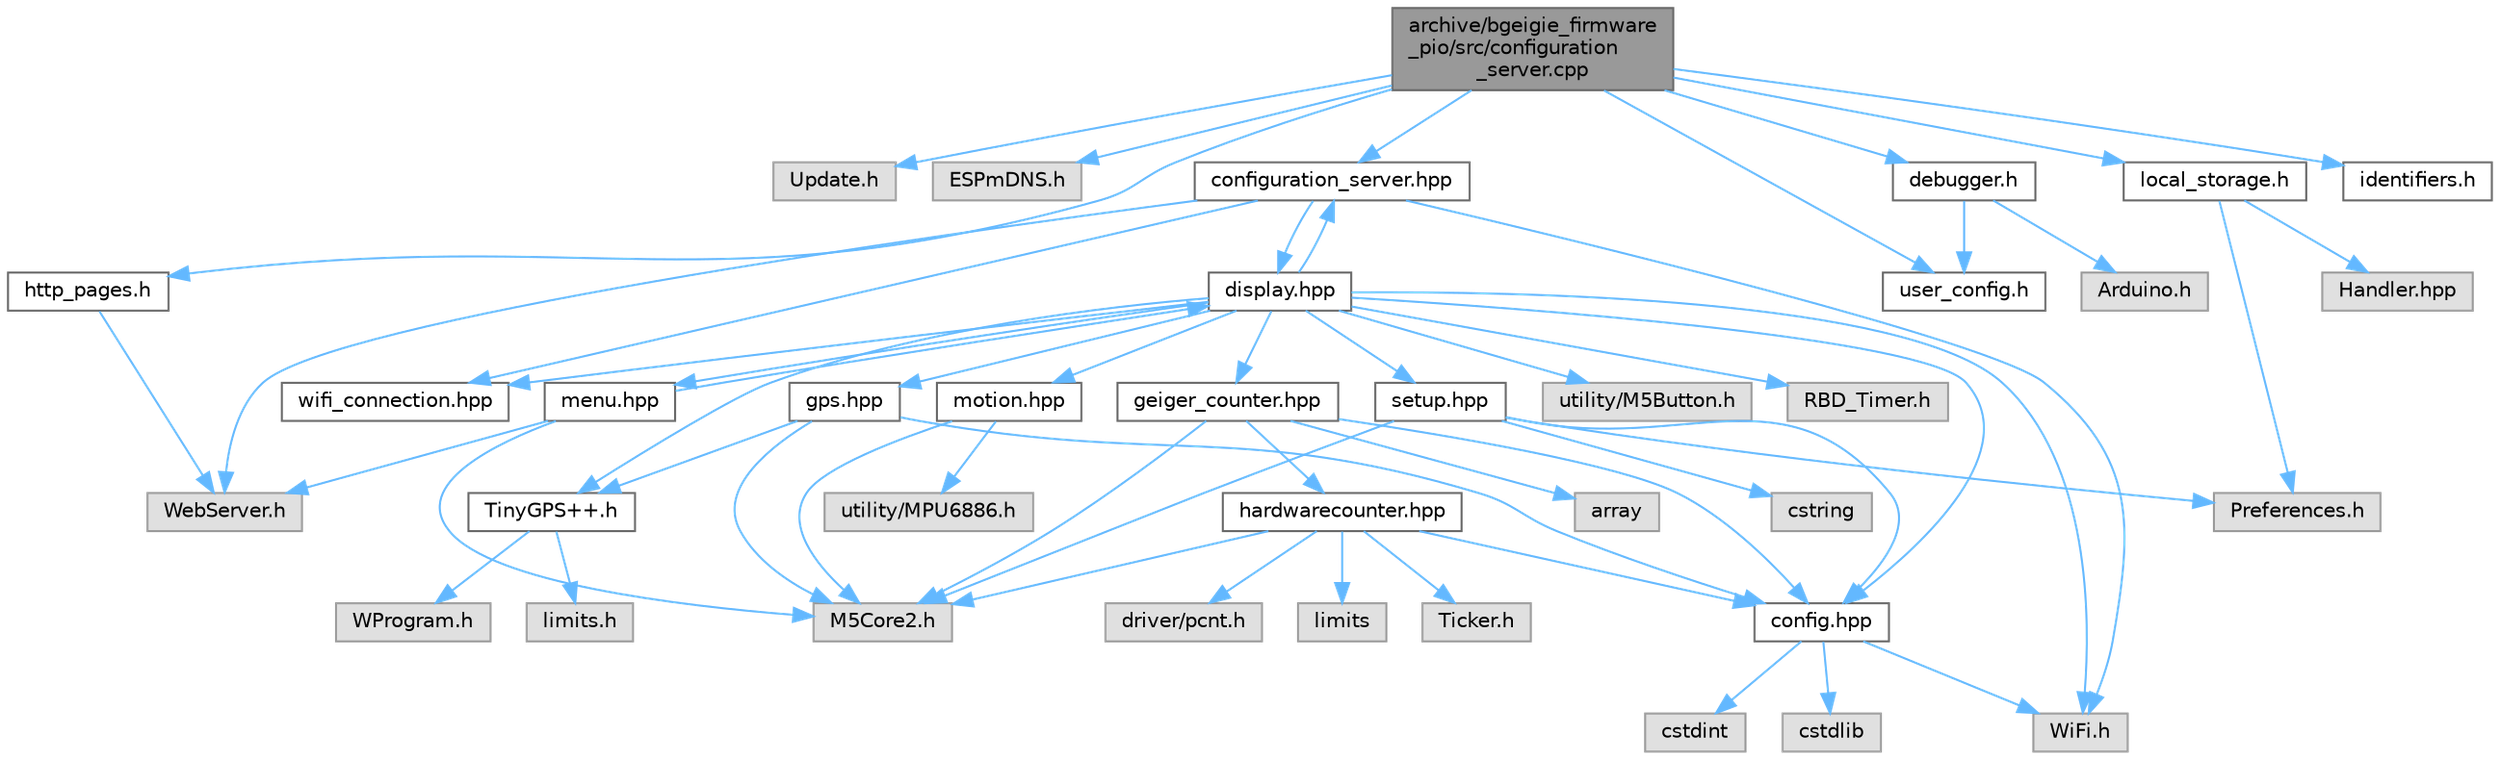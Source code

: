 digraph "archive/bgeigie_firmware_pio/src/configuration_server.cpp"
{
 // LATEX_PDF_SIZE
  bgcolor="transparent";
  edge [fontname=Helvetica,fontsize=10,labelfontname=Helvetica,labelfontsize=10];
  node [fontname=Helvetica,fontsize=10,shape=box,height=0.2,width=0.4];
  Node1 [id="Node000001",label="archive/bgeigie_firmware\l_pio/src/configuration\l_server.cpp",height=0.2,width=0.4,color="gray40", fillcolor="grey60", style="filled", fontcolor="black",tooltip=" "];
  Node1 -> Node2 [id="edge1_Node000001_Node000002",color="steelblue1",style="solid",tooltip=" "];
  Node2 [id="Node000002",label="Update.h",height=0.2,width=0.4,color="grey60", fillcolor="#E0E0E0", style="filled",tooltip=" "];
  Node1 -> Node3 [id="edge2_Node000001_Node000003",color="steelblue1",style="solid",tooltip=" "];
  Node3 [id="Node000003",label="ESPmDNS.h",height=0.2,width=0.4,color="grey60", fillcolor="#E0E0E0", style="filled",tooltip=" "];
  Node1 -> Node4 [id="edge3_Node000001_Node000004",color="steelblue1",style="solid",tooltip=" "];
  Node4 [id="Node000004",label="configuration_server.hpp",height=0.2,width=0.4,color="grey40", fillcolor="white", style="filled",URL="$configuration__server_8hpp.html",tooltip=" "];
  Node4 -> Node5 [id="edge4_Node000004_Node000005",color="steelblue1",style="solid",tooltip=" "];
  Node5 [id="Node000005",label="WiFi.h",height=0.2,width=0.4,color="grey60", fillcolor="#E0E0E0", style="filled",tooltip=" "];
  Node4 -> Node6 [id="edge5_Node000004_Node000006",color="steelblue1",style="solid",tooltip=" "];
  Node6 [id="Node000006",label="WebServer.h",height=0.2,width=0.4,color="grey60", fillcolor="#E0E0E0", style="filled",tooltip=" "];
  Node4 -> Node7 [id="edge6_Node000004_Node000007",color="steelblue1",style="solid",tooltip=" "];
  Node7 [id="Node000007",label="display.hpp",height=0.2,width=0.4,color="grey40", fillcolor="white", style="filled",URL="$include_2display_8hpp.html",tooltip=" "];
  Node7 -> Node8 [id="edge7_Node000007_Node000008",color="steelblue1",style="solid",tooltip=" "];
  Node8 [id="Node000008",label="TinyGPS++.h",height=0.2,width=0.4,color="grey40", fillcolor="white", style="filled",URL="$include_2_tiny_g_p_s_09_09_8h.html",tooltip=" "];
  Node8 -> Node9 [id="edge8_Node000008_Node000009",color="steelblue1",style="solid",tooltip=" "];
  Node9 [id="Node000009",label="WProgram.h",height=0.2,width=0.4,color="grey60", fillcolor="#E0E0E0", style="filled",tooltip=" "];
  Node8 -> Node10 [id="edge9_Node000008_Node000010",color="steelblue1",style="solid",tooltip=" "];
  Node10 [id="Node000010",label="limits.h",height=0.2,width=0.4,color="grey60", fillcolor="#E0E0E0", style="filled",tooltip=" "];
  Node7 -> Node5 [id="edge10_Node000007_Node000005",color="steelblue1",style="solid",tooltip=" "];
  Node7 -> Node11 [id="edge11_Node000007_Node000011",color="steelblue1",style="solid",tooltip=" "];
  Node11 [id="Node000011",label="config.hpp",height=0.2,width=0.4,color="grey40", fillcolor="white", style="filled",URL="$include_2config_8hpp.html",tooltip=" "];
  Node11 -> Node12 [id="edge12_Node000011_Node000012",color="steelblue1",style="solid",tooltip=" "];
  Node12 [id="Node000012",label="cstdint",height=0.2,width=0.4,color="grey60", fillcolor="#E0E0E0", style="filled",tooltip=" "];
  Node11 -> Node13 [id="edge13_Node000011_Node000013",color="steelblue1",style="solid",tooltip=" "];
  Node13 [id="Node000013",label="cstdlib",height=0.2,width=0.4,color="grey60", fillcolor="#E0E0E0", style="filled",tooltip=" "];
  Node11 -> Node5 [id="edge14_Node000011_Node000005",color="steelblue1",style="solid",tooltip=" "];
  Node7 -> Node14 [id="edge15_Node000007_Node000014",color="steelblue1",style="solid",tooltip=" "];
  Node14 [id="Node000014",label="setup.hpp",height=0.2,width=0.4,color="grey40", fillcolor="white", style="filled",URL="$include_2setup_8hpp.html",tooltip=" "];
  Node14 -> Node15 [id="edge16_Node000014_Node000015",color="steelblue1",style="solid",tooltip=" "];
  Node15 [id="Node000015",label="cstring",height=0.2,width=0.4,color="grey60", fillcolor="#E0E0E0", style="filled",tooltip=" "];
  Node14 -> Node16 [id="edge17_Node000014_Node000016",color="steelblue1",style="solid",tooltip=" "];
  Node16 [id="Node000016",label="M5Core2.h",height=0.2,width=0.4,color="grey60", fillcolor="#E0E0E0", style="filled",tooltip=" "];
  Node14 -> Node11 [id="edge18_Node000014_Node000011",color="steelblue1",style="solid",tooltip=" "];
  Node14 -> Node17 [id="edge19_Node000014_Node000017",color="steelblue1",style="solid",tooltip=" "];
  Node17 [id="Node000017",label="Preferences.h",height=0.2,width=0.4,color="grey60", fillcolor="#E0E0E0", style="filled",tooltip=" "];
  Node7 -> Node18 [id="edge20_Node000007_Node000018",color="steelblue1",style="solid",tooltip=" "];
  Node18 [id="Node000018",label="gps.hpp",height=0.2,width=0.4,color="grey40", fillcolor="white", style="filled",URL="$include_2gps_8hpp.html",tooltip=" "];
  Node18 -> Node16 [id="edge21_Node000018_Node000016",color="steelblue1",style="solid",tooltip=" "];
  Node18 -> Node8 [id="edge22_Node000018_Node000008",color="steelblue1",style="solid",tooltip=" "];
  Node18 -> Node11 [id="edge23_Node000018_Node000011",color="steelblue1",style="solid",tooltip=" "];
  Node7 -> Node19 [id="edge24_Node000007_Node000019",color="steelblue1",style="solid",tooltip=" "];
  Node19 [id="Node000019",label="geiger_counter.hpp",height=0.2,width=0.4,color="grey40", fillcolor="white", style="filled",URL="$include_2geiger__counter_8hpp.html",tooltip=" "];
  Node19 -> Node20 [id="edge25_Node000019_Node000020",color="steelblue1",style="solid",tooltip=" "];
  Node20 [id="Node000020",label="array",height=0.2,width=0.4,color="grey60", fillcolor="#E0E0E0", style="filled",tooltip=" "];
  Node19 -> Node16 [id="edge26_Node000019_Node000016",color="steelblue1",style="solid",tooltip=" "];
  Node19 -> Node11 [id="edge27_Node000019_Node000011",color="steelblue1",style="solid",tooltip=" "];
  Node19 -> Node21 [id="edge28_Node000019_Node000021",color="steelblue1",style="solid",tooltip=" "];
  Node21 [id="Node000021",label="hardwarecounter.hpp",height=0.2,width=0.4,color="grey40", fillcolor="white", style="filled",URL="$include_2hardwarecounter_8hpp.html",tooltip=" "];
  Node21 -> Node22 [id="edge29_Node000021_Node000022",color="steelblue1",style="solid",tooltip=" "];
  Node22 [id="Node000022",label="limits",height=0.2,width=0.4,color="grey60", fillcolor="#E0E0E0", style="filled",tooltip=" "];
  Node21 -> Node16 [id="edge30_Node000021_Node000016",color="steelblue1",style="solid",tooltip=" "];
  Node21 -> Node23 [id="edge31_Node000021_Node000023",color="steelblue1",style="solid",tooltip=" "];
  Node23 [id="Node000023",label="Ticker.h",height=0.2,width=0.4,color="grey60", fillcolor="#E0E0E0", style="filled",tooltip=" "];
  Node21 -> Node24 [id="edge32_Node000021_Node000024",color="steelblue1",style="solid",tooltip=" "];
  Node24 [id="Node000024",label="driver/pcnt.h",height=0.2,width=0.4,color="grey60", fillcolor="#E0E0E0", style="filled",tooltip=" "];
  Node21 -> Node11 [id="edge33_Node000021_Node000011",color="steelblue1",style="solid",tooltip=" "];
  Node7 -> Node25 [id="edge34_Node000007_Node000025",color="steelblue1",style="solid",tooltip=" "];
  Node25 [id="Node000025",label="utility/M5Button.h",height=0.2,width=0.4,color="grey60", fillcolor="#E0E0E0", style="filled",tooltip=" "];
  Node7 -> Node26 [id="edge35_Node000007_Node000026",color="steelblue1",style="solid",tooltip=" "];
  Node26 [id="Node000026",label="RBD_Timer.h",height=0.2,width=0.4,color="grey60", fillcolor="#E0E0E0", style="filled",tooltip=" "];
  Node7 -> Node27 [id="edge36_Node000007_Node000027",color="steelblue1",style="solid",tooltip=" "];
  Node27 [id="Node000027",label="motion.hpp",height=0.2,width=0.4,color="grey40", fillcolor="white", style="filled",URL="$motion_8hpp.html",tooltip=" "];
  Node27 -> Node16 [id="edge37_Node000027_Node000016",color="steelblue1",style="solid",tooltip=" "];
  Node27 -> Node28 [id="edge38_Node000027_Node000028",color="steelblue1",style="solid",tooltip=" "];
  Node28 [id="Node000028",label="utility/MPU6886.h",height=0.2,width=0.4,color="grey60", fillcolor="#E0E0E0", style="filled",tooltip=" "];
  Node7 -> Node29 [id="edge39_Node000007_Node000029",color="steelblue1",style="solid",tooltip=" "];
  Node29 [id="Node000029",label="menu.hpp",height=0.2,width=0.4,color="grey40", fillcolor="white", style="filled",URL="$menu_8hpp.html",tooltip=" "];
  Node29 -> Node16 [id="edge40_Node000029_Node000016",color="steelblue1",style="solid",tooltip=" "];
  Node29 -> Node7 [id="edge41_Node000029_Node000007",color="steelblue1",style="solid",tooltip=" "];
  Node29 -> Node6 [id="edge42_Node000029_Node000006",color="steelblue1",style="solid",tooltip=" "];
  Node7 -> Node30 [id="edge43_Node000007_Node000030",color="steelblue1",style="solid",tooltip=" "];
  Node30 [id="Node000030",label="wifi_connection.hpp",height=0.2,width=0.4,color="grey40", fillcolor="white", style="filled",URL="$wifi__connection_8hpp.html",tooltip=" "];
  Node7 -> Node4 [id="edge44_Node000007_Node000004",color="steelblue1",style="solid",tooltip=" "];
  Node4 -> Node30 [id="edge45_Node000004_Node000030",color="steelblue1",style="solid",tooltip=" "];
  Node1 -> Node31 [id="edge46_Node000001_Node000031",color="steelblue1",style="solid",tooltip=" "];
  Node31 [id="Node000031",label="user_config.h",height=0.2,width=0.4,color="grey40", fillcolor="white", style="filled",URL="$user__config_8h.html",tooltip=" "];
  Node1 -> Node32 [id="edge47_Node000001_Node000032",color="steelblue1",style="solid",tooltip=" "];
  Node32 [id="Node000032",label="local_storage.h",height=0.2,width=0.4,color="grey40", fillcolor="white", style="filled",URL="$local__storage_8h.html",tooltip=" "];
  Node32 -> Node17 [id="edge48_Node000032_Node000017",color="steelblue1",style="solid",tooltip=" "];
  Node32 -> Node33 [id="edge49_Node000032_Node000033",color="steelblue1",style="solid",tooltip=" "];
  Node33 [id="Node000033",label="Handler.hpp",height=0.2,width=0.4,color="grey60", fillcolor="#E0E0E0", style="filled",tooltip=" "];
  Node1 -> Node34 [id="edge50_Node000001_Node000034",color="steelblue1",style="solid",tooltip=" "];
  Node34 [id="Node000034",label="debugger.h",height=0.2,width=0.4,color="grey40", fillcolor="white", style="filled",URL="$debugger_8h.html",tooltip=" "];
  Node34 -> Node35 [id="edge51_Node000034_Node000035",color="steelblue1",style="solid",tooltip=" "];
  Node35 [id="Node000035",label="Arduino.h",height=0.2,width=0.4,color="grey60", fillcolor="#E0E0E0", style="filled",tooltip=" "];
  Node34 -> Node31 [id="edge52_Node000034_Node000031",color="steelblue1",style="solid",tooltip=" "];
  Node1 -> Node36 [id="edge53_Node000001_Node000036",color="steelblue1",style="solid",tooltip=" "];
  Node36 [id="Node000036",label="http_pages.h",height=0.2,width=0.4,color="grey40", fillcolor="white", style="filled",URL="$http__pages_8h.html",tooltip=" "];
  Node36 -> Node6 [id="edge54_Node000036_Node000006",color="steelblue1",style="solid",tooltip=" "];
  Node1 -> Node37 [id="edge55_Node000001_Node000037",color="steelblue1",style="solid",tooltip=" "];
  Node37 [id="Node000037",label="identifiers.h",height=0.2,width=0.4,color="grey40", fillcolor="white", style="filled",URL="$identifiers_8h.html",tooltip=" "];
}
